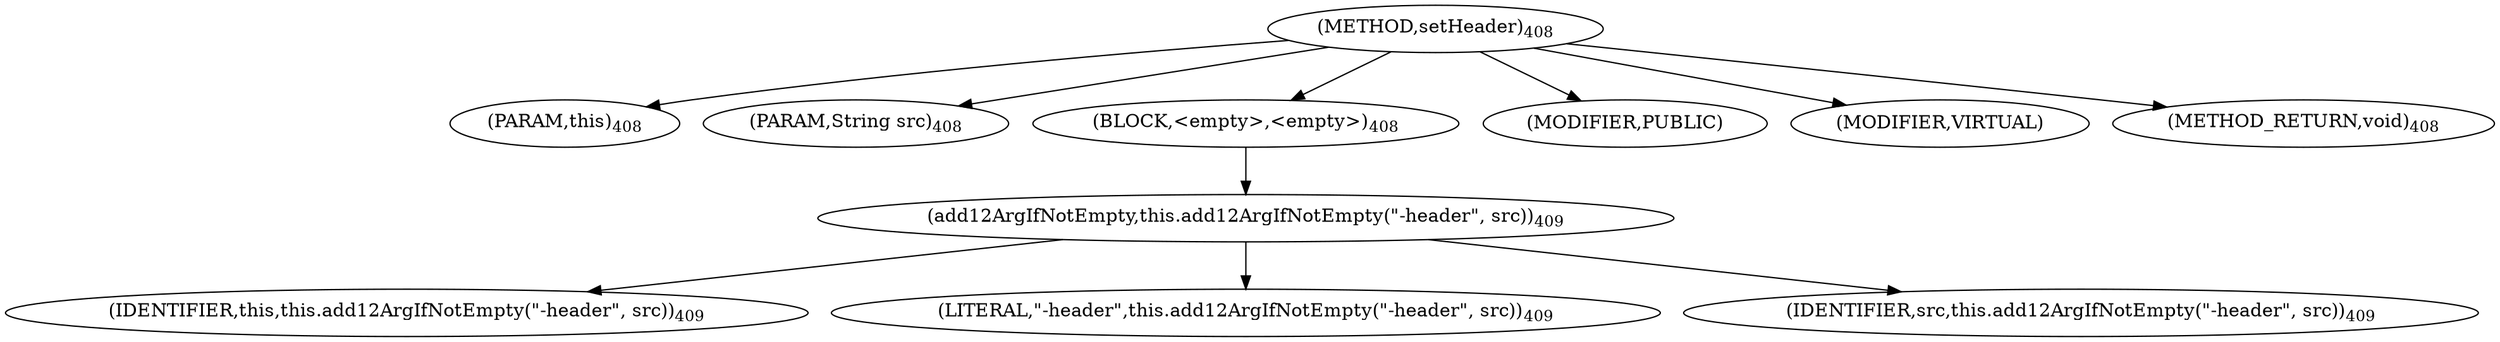 digraph "setHeader" {  
"1234" [label = <(METHOD,setHeader)<SUB>408</SUB>> ]
"90" [label = <(PARAM,this)<SUB>408</SUB>> ]
"1235" [label = <(PARAM,String src)<SUB>408</SUB>> ]
"1236" [label = <(BLOCK,&lt;empty&gt;,&lt;empty&gt;)<SUB>408</SUB>> ]
"1237" [label = <(add12ArgIfNotEmpty,this.add12ArgIfNotEmpty(&quot;-header&quot;, src))<SUB>409</SUB>> ]
"89" [label = <(IDENTIFIER,this,this.add12ArgIfNotEmpty(&quot;-header&quot;, src))<SUB>409</SUB>> ]
"1238" [label = <(LITERAL,&quot;-header&quot;,this.add12ArgIfNotEmpty(&quot;-header&quot;, src))<SUB>409</SUB>> ]
"1239" [label = <(IDENTIFIER,src,this.add12ArgIfNotEmpty(&quot;-header&quot;, src))<SUB>409</SUB>> ]
"1240" [label = <(MODIFIER,PUBLIC)> ]
"1241" [label = <(MODIFIER,VIRTUAL)> ]
"1242" [label = <(METHOD_RETURN,void)<SUB>408</SUB>> ]
  "1234" -> "90" 
  "1234" -> "1235" 
  "1234" -> "1236" 
  "1234" -> "1240" 
  "1234" -> "1241" 
  "1234" -> "1242" 
  "1236" -> "1237" 
  "1237" -> "89" 
  "1237" -> "1238" 
  "1237" -> "1239" 
}
